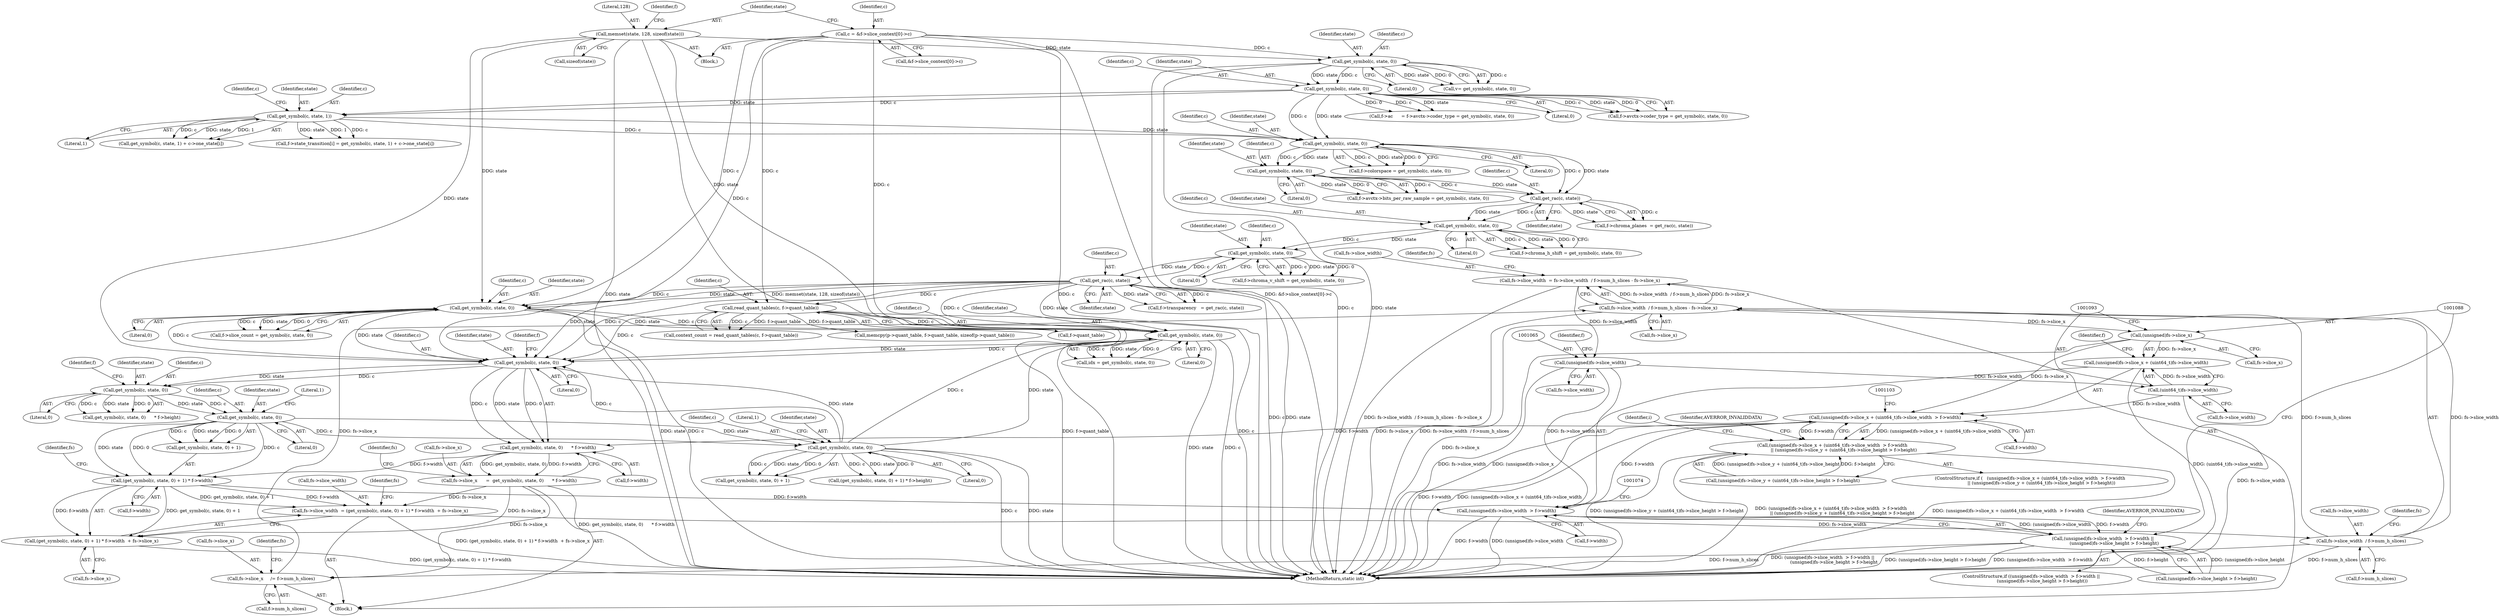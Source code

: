 digraph "1_FFmpeg_547d690d676064069d44703a1917e0dab7e33445@integer" {
"1001031" [label="(Call,fs->slice_width  = fs->slice_width  / f->num_h_slices - fs->slice_x)"];
"1001035" [label="(Call,fs->slice_width  / f->num_h_slices - fs->slice_x)"];
"1001036" [label="(Call,fs->slice_width  / f->num_h_slices)"];
"1000981" [label="(Call,fs->slice_width  = (get_symbol(c, state, 0) + 1) * f->width  + fs->slice_x)"];
"1000986" [label="(Call,(get_symbol(c, state, 0) + 1) * f->width)"];
"1000988" [label="(Call,get_symbol(c, state, 0))"];
"1000974" [label="(Call,get_symbol(c, state, 0))"];
"1000962" [label="(Call,get_symbol(c, state, 0))"];
"1001147" [label="(Call,get_symbol(c, state, 0))"];
"1001006" [label="(Call,get_symbol(c, state, 0))"];
"1000113" [label="(Call,c = &f->slice_context[0]->c)"];
"1000814" [label="(Call,get_symbol(c, state, 0))"];
"1000258" [label="(Call,get_rac(c, state))"];
"1000250" [label="(Call,get_symbol(c, state, 0))"];
"1000242" [label="(Call,get_symbol(c, state, 0))"];
"1000235" [label="(Call,get_rac(c, state))"];
"1000227" [label="(Call,get_symbol(c, state, 0))"];
"1000211" [label="(Call,get_symbol(c, state, 0))"];
"1000171" [label="(Call,get_symbol(c, state, 0))"];
"1000138" [label="(Call,get_symbol(c, state, 0))"];
"1000123" [label="(Call,memset(state, 128, sizeof(state)))"];
"1000198" [label="(Call,get_symbol(c, state, 1))"];
"1000784" [label="(Call,read_quant_tables(c, f->quant_table))"];
"1000961" [label="(Call,get_symbol(c, state, 0)      * f->width)"];
"1001085" [label="(Call,(unsigned)fs->slice_x + (uint64_t)fs->slice_width  > f->width)"];
"1001087" [label="(Call,(unsigned)fs->slice_x)"];
"1001092" [label="(Call,(uint64_t)fs->slice_width)"];
"1001064" [label="(Call,(unsigned)fs->slice_width)"];
"1001031" [label="(Call,fs->slice_width  = fs->slice_width  / f->num_h_slices - fs->slice_x)"];
"1001063" [label="(Call,(unsigned)fs->slice_width  > f->width)"];
"1000957" [label="(Call,fs->slice_x      =  get_symbol(c, state, 0)      * f->width)"];
"1001017" [label="(Call,fs->slice_x     /= f->num_h_slices)"];
"1001062" [label="(Call,(unsigned)fs->slice_width  > f->width ||\n                (unsigned)fs->slice_height > f->height)"];
"1001086" [label="(Call,(unsigned)fs->slice_x + (uint64_t)fs->slice_width)"];
"1000985" [label="(Call,(get_symbol(c, state, 0) + 1) * f->width  + fs->slice_x)"];
"1001084" [label="(Call,(unsigned)fs->slice_x + (uint64_t)fs->slice_width  > f->width\n                || (unsigned)fs->slice_y + (uint64_t)fs->slice_height > f->height)"];
"1000990" [label="(Identifier,state)"];
"1001063" [label="(Call,(unsigned)fs->slice_width  > f->width)"];
"1001008" [label="(Identifier,state)"];
"1000243" [label="(Identifier,c)"];
"1000254" [label="(Call,f->transparency   = get_rac(c, state))"];
"1000810" [label="(Call,f->slice_count = get_symbol(c, state, 0))"];
"1000231" [label="(Call,f->chroma_planes  = get_rac(c, state))"];
"1000229" [label="(Identifier,state)"];
"1001017" [label="(Call,fs->slice_x     /= f->num_h_slices)"];
"1000114" [label="(Identifier,c)"];
"1000200" [label="(Identifier,state)"];
"1000971" [label="(Identifier,fs)"];
"1001062" [label="(Call,(unsigned)fs->slice_width  > f->width ||\n                (unsigned)fs->slice_height > f->height)"];
"1001092" [label="(Call,(uint64_t)fs->slice_width)"];
"1000207" [label="(Call,f->colorspace = get_symbol(c, state, 0))"];
"1001089" [label="(Call,fs->slice_x)"];
"1001005" [label="(Call,get_symbol(c, state, 0) + 1)"];
"1001004" [label="(Call,(get_symbol(c, state, 0) + 1) * f->height)"];
"1001037" [label="(Call,fs->slice_width)"];
"1001040" [label="(Call,f->num_h_slices)"];
"1001043" [label="(Call,fs->slice_x)"];
"1000966" [label="(Call,f->width)"];
"1000171" [label="(Call,get_symbol(c, state, 0))"];
"1000963" [label="(Identifier,c)"];
"1000964" [label="(Identifier,state)"];
"1000814" [label="(Call,get_symbol(c, state, 0))"];
"1000199" [label="(Identifier,c)"];
"1000246" [label="(Call,f->chroma_v_shift = get_symbol(c, state, 0))"];
"1000212" [label="(Identifier,c)"];
"1000987" [label="(Call,get_symbol(c, state, 0) + 1)"];
"1001116" [label="(Identifier,AVERROR_INVALIDDATA)"];
"1000958" [label="(Call,fs->slice_x)"];
"1000123" [label="(Call,memset(state, 128, sizeof(state)))"];
"1000973" [label="(Call,get_symbol(c, state, 0)      * f->height)"];
"1000161" [label="(Call,f->ac      = f->avctx->coder_type = get_symbol(c, state, 0))"];
"1000228" [label="(Identifier,c)"];
"1001241" [label="(MethodReturn,static int)"];
"1001149" [label="(Identifier,state)"];
"1000259" [label="(Identifier,c)"];
"1000124" [label="(Identifier,state)"];
"1000997" [label="(Identifier,fs)"];
"1001082" [label="(Identifier,AVERROR_INVALIDDATA)"];
"1000242" [label="(Call,get_symbol(c, state, 0))"];
"1000230" [label="(Literal,0)"];
"1000957" [label="(Call,fs->slice_x      =  get_symbol(c, state, 0)      * f->width)"];
"1000245" [label="(Literal,0)"];
"1000227" [label="(Call,get_symbol(c, state, 0))"];
"1001085" [label="(Call,(unsigned)fs->slice_x + (uint64_t)fs->slice_width  > f->width)"];
"1001026" [label="(Identifier,fs)"];
"1000125" [label="(Literal,128)"];
"1000173" [label="(Identifier,state)"];
"1001061" [label="(ControlStructure,if ((unsigned)fs->slice_width  > f->width ||\n                (unsigned)fs->slice_height > f->height))"];
"1000962" [label="(Call,get_symbol(c, state, 0))"];
"1000992" [label="(Literal,1)"];
"1001072" [label="(Call,(unsigned)fs->slice_height > f->height)"];
"1001018" [label="(Call,fs->slice_x)"];
"1000244" [label="(Identifier,state)"];
"1000131" [label="(Identifier,f)"];
"1000986" [label="(Call,(get_symbol(c, state, 0) + 1) * f->width)"];
"1001006" [label="(Call,get_symbol(c, state, 0))"];
"1000138" [label="(Call,get_symbol(c, state, 0))"];
"1000981" [label="(Call,fs->slice_width  = (get_symbol(c, state, 0) + 1) * f->width  + fs->slice_x)"];
"1000982" [label="(Call,fs->slice_width)"];
"1001032" [label="(Call,fs->slice_width)"];
"1001100" [label="(Call,(unsigned)fs->slice_y + (uint64_t)fs->slice_height > f->height)"];
"1001048" [label="(Identifier,fs)"];
"1001094" [label="(Call,fs->slice_width)"];
"1001001" [label="(Identifier,fs)"];
"1000784" [label="(Call,read_quant_tables(c, f->quant_table))"];
"1000961" [label="(Call,get_symbol(c, state, 0)      * f->width)"];
"1000815" [label="(Identifier,c)"];
"1000238" [label="(Call,f->chroma_h_shift = get_symbol(c, state, 0))"];
"1000141" [label="(Literal,0)"];
"1000250" [label="(Call,get_symbol(c, state, 0))"];
"1000988" [label="(Call,get_symbol(c, state, 0))"];
"1001036" [label="(Call,fs->slice_width  / f->num_h_slices)"];
"1000172" [label="(Identifier,c)"];
"1000786" [label="(Call,f->quant_table)"];
"1000191" [label="(Call,f->state_transition[i] = get_symbol(c, state, 1) + c->one_state[i])"];
"1000140" [label="(Identifier,state)"];
"1000260" [label="(Identifier,state)"];
"1001070" [label="(Identifier,f)"];
"1000139" [label="(Identifier,c)"];
"1000782" [label="(Call,context_count = read_quant_tables(c, f->quant_table))"];
"1001007" [label="(Identifier,c)"];
"1001087" [label="(Call,(unsigned)fs->slice_x)"];
"1000251" [label="(Identifier,c)"];
"1000174" [label="(Literal,0)"];
"1000126" [label="(Call,sizeof(state))"];
"1001098" [label="(Identifier,f)"];
"1000965" [label="(Literal,0)"];
"1001021" [label="(Call,f->num_h_slices)"];
"1000213" [label="(Identifier,state)"];
"1000198" [label="(Call,get_symbol(c, state, 1))"];
"1001148" [label="(Identifier,c)"];
"1001064" [label="(Call,(unsigned)fs->slice_width)"];
"1001031" [label="(Call,fs->slice_width  = fs->slice_width  / f->num_h_slices - fs->slice_x)"];
"1000967" [label="(Identifier,f)"];
"1000991" [label="(Literal,0)"];
"1001010" [label="(Literal,1)"];
"1000785" [label="(Identifier,c)"];
"1001044" [label="(Identifier,fs)"];
"1000975" [label="(Identifier,c)"];
"1001147" [label="(Call,get_symbol(c, state, 0))"];
"1000204" [label="(Identifier,c)"];
"1000201" [label="(Literal,1)"];
"1000993" [label="(Call,f->width)"];
"1001066" [label="(Call,fs->slice_width)"];
"1000258" [label="(Call,get_rac(c, state))"];
"1001035" [label="(Call,fs->slice_width  / f->num_h_slices - fs->slice_x)"];
"1000979" [label="(Identifier,f)"];
"1000976" [label="(Identifier,state)"];
"1000165" [label="(Call,f->avctx->coder_type = get_symbol(c, state, 0))"];
"1000197" [label="(Call,get_symbol(c, state, 1) + c->one_state[i])"];
"1001097" [label="(Call,f->width)"];
"1001083" [label="(ControlStructure,if (   (unsigned)fs->slice_x + (uint64_t)fs->slice_width  > f->width\n                || (unsigned)fs->slice_y + (uint64_t)fs->slice_height > f->height))"];
"1000237" [label="(Identifier,state)"];
"1000113" [label="(Call,c = &f->slice_context[0]->c)"];
"1000985" [label="(Call,(get_symbol(c, state, 0) + 1) * f->width  + fs->slice_x)"];
"1000235" [label="(Call,get_rac(c, state))"];
"1000214" [label="(Literal,0)"];
"1000996" [label="(Call,fs->slice_x)"];
"1001195" [label="(Call,memcpy(p->quant_table, f->quant_table, sizeof(p->quant_table)))"];
"1001145" [label="(Call,idx = get_symbol(c, state, 0))"];
"1000252" [label="(Identifier,state)"];
"1001009" [label="(Literal,0)"];
"1000221" [label="(Call,f->avctx->bits_per_raw_sample = get_symbol(c, state, 0))"];
"1000956" [label="(Block,)"];
"1000816" [label="(Identifier,state)"];
"1000136" [label="(Call,v= get_symbol(c, state, 0))"];
"1000253" [label="(Literal,0)"];
"1000236" [label="(Identifier,c)"];
"1000977" [label="(Literal,0)"];
"1000115" [label="(Call,&f->slice_context[0]->c)"];
"1000817" [label="(Literal,0)"];
"1000989" [label="(Identifier,c)"];
"1000104" [label="(Block,)"];
"1001086" [label="(Call,(unsigned)fs->slice_x + (uint64_t)fs->slice_width)"];
"1001150" [label="(Literal,0)"];
"1001084" [label="(Call,(unsigned)fs->slice_x + (uint64_t)fs->slice_width  > f->width\n                || (unsigned)fs->slice_y + (uint64_t)fs->slice_height > f->height)"];
"1001069" [label="(Call,f->width)"];
"1000211" [label="(Call,get_symbol(c, state, 0))"];
"1000974" [label="(Call,get_symbol(c, state, 0))"];
"1001119" [label="(Identifier,i)"];
"1001031" -> "1000956"  [label="AST: "];
"1001031" -> "1001035"  [label="CFG: "];
"1001032" -> "1001031"  [label="AST: "];
"1001035" -> "1001031"  [label="AST: "];
"1001048" -> "1001031"  [label="CFG: "];
"1001031" -> "1001241"  [label="DDG: fs->slice_width  / f->num_h_slices - fs->slice_x"];
"1001035" -> "1001031"  [label="DDG: fs->slice_width  / f->num_h_slices"];
"1001035" -> "1001031"  [label="DDG: fs->slice_x"];
"1001031" -> "1001064"  [label="DDG: fs->slice_width"];
"1001035" -> "1001043"  [label="CFG: "];
"1001036" -> "1001035"  [label="AST: "];
"1001043" -> "1001035"  [label="AST: "];
"1001035" -> "1001241"  [label="DDG: fs->slice_width  / f->num_h_slices"];
"1001035" -> "1001241"  [label="DDG: fs->slice_x"];
"1001036" -> "1001035"  [label="DDG: fs->slice_width"];
"1001036" -> "1001035"  [label="DDG: f->num_h_slices"];
"1001017" -> "1001035"  [label="DDG: fs->slice_x"];
"1001035" -> "1001087"  [label="DDG: fs->slice_x"];
"1001036" -> "1001040"  [label="CFG: "];
"1001037" -> "1001036"  [label="AST: "];
"1001040" -> "1001036"  [label="AST: "];
"1001044" -> "1001036"  [label="CFG: "];
"1001036" -> "1001241"  [label="DDG: f->num_h_slices"];
"1001036" -> "1001017"  [label="DDG: f->num_h_slices"];
"1000981" -> "1001036"  [label="DDG: fs->slice_width"];
"1000981" -> "1000956"  [label="AST: "];
"1000981" -> "1000985"  [label="CFG: "];
"1000982" -> "1000981"  [label="AST: "];
"1000985" -> "1000981"  [label="AST: "];
"1001001" -> "1000981"  [label="CFG: "];
"1000981" -> "1001241"  [label="DDG: (get_symbol(c, state, 0) + 1) * f->width  + fs->slice_x"];
"1000986" -> "1000981"  [label="DDG: get_symbol(c, state, 0) + 1"];
"1000986" -> "1000981"  [label="DDG: f->width"];
"1000957" -> "1000981"  [label="DDG: fs->slice_x"];
"1000986" -> "1000985"  [label="AST: "];
"1000986" -> "1000993"  [label="CFG: "];
"1000987" -> "1000986"  [label="AST: "];
"1000993" -> "1000986"  [label="AST: "];
"1000997" -> "1000986"  [label="CFG: "];
"1000986" -> "1000985"  [label="DDG: get_symbol(c, state, 0) + 1"];
"1000986" -> "1000985"  [label="DDG: f->width"];
"1000988" -> "1000986"  [label="DDG: c"];
"1000988" -> "1000986"  [label="DDG: state"];
"1000988" -> "1000986"  [label="DDG: 0"];
"1000961" -> "1000986"  [label="DDG: f->width"];
"1000986" -> "1001063"  [label="DDG: f->width"];
"1000988" -> "1000987"  [label="AST: "];
"1000988" -> "1000991"  [label="CFG: "];
"1000989" -> "1000988"  [label="AST: "];
"1000990" -> "1000988"  [label="AST: "];
"1000991" -> "1000988"  [label="AST: "];
"1000992" -> "1000988"  [label="CFG: "];
"1000988" -> "1000987"  [label="DDG: c"];
"1000988" -> "1000987"  [label="DDG: state"];
"1000988" -> "1000987"  [label="DDG: 0"];
"1000974" -> "1000988"  [label="DDG: c"];
"1000974" -> "1000988"  [label="DDG: state"];
"1000988" -> "1001006"  [label="DDG: c"];
"1000988" -> "1001006"  [label="DDG: state"];
"1000974" -> "1000973"  [label="AST: "];
"1000974" -> "1000977"  [label="CFG: "];
"1000975" -> "1000974"  [label="AST: "];
"1000976" -> "1000974"  [label="AST: "];
"1000977" -> "1000974"  [label="AST: "];
"1000979" -> "1000974"  [label="CFG: "];
"1000974" -> "1000973"  [label="DDG: c"];
"1000974" -> "1000973"  [label="DDG: state"];
"1000974" -> "1000973"  [label="DDG: 0"];
"1000962" -> "1000974"  [label="DDG: c"];
"1000962" -> "1000974"  [label="DDG: state"];
"1000962" -> "1000961"  [label="AST: "];
"1000962" -> "1000965"  [label="CFG: "];
"1000963" -> "1000962"  [label="AST: "];
"1000964" -> "1000962"  [label="AST: "];
"1000965" -> "1000962"  [label="AST: "];
"1000967" -> "1000962"  [label="CFG: "];
"1000962" -> "1000961"  [label="DDG: c"];
"1000962" -> "1000961"  [label="DDG: state"];
"1000962" -> "1000961"  [label="DDG: 0"];
"1001147" -> "1000962"  [label="DDG: c"];
"1001147" -> "1000962"  [label="DDG: state"];
"1001006" -> "1000962"  [label="DDG: c"];
"1001006" -> "1000962"  [label="DDG: state"];
"1000113" -> "1000962"  [label="DDG: c"];
"1000814" -> "1000962"  [label="DDG: c"];
"1000814" -> "1000962"  [label="DDG: state"];
"1000258" -> "1000962"  [label="DDG: c"];
"1000258" -> "1000962"  [label="DDG: state"];
"1000784" -> "1000962"  [label="DDG: c"];
"1000123" -> "1000962"  [label="DDG: state"];
"1001147" -> "1001145"  [label="AST: "];
"1001147" -> "1001150"  [label="CFG: "];
"1001148" -> "1001147"  [label="AST: "];
"1001149" -> "1001147"  [label="AST: "];
"1001150" -> "1001147"  [label="AST: "];
"1001145" -> "1001147"  [label="CFG: "];
"1001147" -> "1001241"  [label="DDG: c"];
"1001147" -> "1001241"  [label="DDG: state"];
"1001147" -> "1001145"  [label="DDG: c"];
"1001147" -> "1001145"  [label="DDG: state"];
"1001147" -> "1001145"  [label="DDG: 0"];
"1001006" -> "1001147"  [label="DDG: c"];
"1001006" -> "1001147"  [label="DDG: state"];
"1000113" -> "1001147"  [label="DDG: c"];
"1000814" -> "1001147"  [label="DDG: c"];
"1000814" -> "1001147"  [label="DDG: state"];
"1000258" -> "1001147"  [label="DDG: c"];
"1000258" -> "1001147"  [label="DDG: state"];
"1000784" -> "1001147"  [label="DDG: c"];
"1000123" -> "1001147"  [label="DDG: state"];
"1001006" -> "1001005"  [label="AST: "];
"1001006" -> "1001009"  [label="CFG: "];
"1001007" -> "1001006"  [label="AST: "];
"1001008" -> "1001006"  [label="AST: "];
"1001009" -> "1001006"  [label="AST: "];
"1001010" -> "1001006"  [label="CFG: "];
"1001006" -> "1001241"  [label="DDG: state"];
"1001006" -> "1001241"  [label="DDG: c"];
"1001006" -> "1001004"  [label="DDG: c"];
"1001006" -> "1001004"  [label="DDG: state"];
"1001006" -> "1001004"  [label="DDG: 0"];
"1001006" -> "1001005"  [label="DDG: c"];
"1001006" -> "1001005"  [label="DDG: state"];
"1001006" -> "1001005"  [label="DDG: 0"];
"1000113" -> "1000104"  [label="AST: "];
"1000113" -> "1000115"  [label="CFG: "];
"1000114" -> "1000113"  [label="AST: "];
"1000115" -> "1000113"  [label="AST: "];
"1000124" -> "1000113"  [label="CFG: "];
"1000113" -> "1001241"  [label="DDG: c"];
"1000113" -> "1001241"  [label="DDG: &f->slice_context[0]->c"];
"1000113" -> "1000138"  [label="DDG: c"];
"1000113" -> "1000784"  [label="DDG: c"];
"1000113" -> "1000814"  [label="DDG: c"];
"1000814" -> "1000810"  [label="AST: "];
"1000814" -> "1000817"  [label="CFG: "];
"1000815" -> "1000814"  [label="AST: "];
"1000816" -> "1000814"  [label="AST: "];
"1000817" -> "1000814"  [label="AST: "];
"1000810" -> "1000814"  [label="CFG: "];
"1000814" -> "1001241"  [label="DDG: state"];
"1000814" -> "1001241"  [label="DDG: c"];
"1000814" -> "1000810"  [label="DDG: c"];
"1000814" -> "1000810"  [label="DDG: state"];
"1000814" -> "1000810"  [label="DDG: 0"];
"1000258" -> "1000814"  [label="DDG: c"];
"1000258" -> "1000814"  [label="DDG: state"];
"1000123" -> "1000814"  [label="DDG: state"];
"1000258" -> "1000254"  [label="AST: "];
"1000258" -> "1000260"  [label="CFG: "];
"1000259" -> "1000258"  [label="AST: "];
"1000260" -> "1000258"  [label="AST: "];
"1000254" -> "1000258"  [label="CFG: "];
"1000258" -> "1001241"  [label="DDG: c"];
"1000258" -> "1001241"  [label="DDG: state"];
"1000258" -> "1000254"  [label="DDG: c"];
"1000258" -> "1000254"  [label="DDG: state"];
"1000250" -> "1000258"  [label="DDG: c"];
"1000250" -> "1000258"  [label="DDG: state"];
"1000258" -> "1000784"  [label="DDG: c"];
"1000250" -> "1000246"  [label="AST: "];
"1000250" -> "1000253"  [label="CFG: "];
"1000251" -> "1000250"  [label="AST: "];
"1000252" -> "1000250"  [label="AST: "];
"1000253" -> "1000250"  [label="AST: "];
"1000246" -> "1000250"  [label="CFG: "];
"1000250" -> "1000246"  [label="DDG: c"];
"1000250" -> "1000246"  [label="DDG: state"];
"1000250" -> "1000246"  [label="DDG: 0"];
"1000242" -> "1000250"  [label="DDG: c"];
"1000242" -> "1000250"  [label="DDG: state"];
"1000242" -> "1000238"  [label="AST: "];
"1000242" -> "1000245"  [label="CFG: "];
"1000243" -> "1000242"  [label="AST: "];
"1000244" -> "1000242"  [label="AST: "];
"1000245" -> "1000242"  [label="AST: "];
"1000238" -> "1000242"  [label="CFG: "];
"1000242" -> "1000238"  [label="DDG: c"];
"1000242" -> "1000238"  [label="DDG: state"];
"1000242" -> "1000238"  [label="DDG: 0"];
"1000235" -> "1000242"  [label="DDG: c"];
"1000235" -> "1000242"  [label="DDG: state"];
"1000235" -> "1000231"  [label="AST: "];
"1000235" -> "1000237"  [label="CFG: "];
"1000236" -> "1000235"  [label="AST: "];
"1000237" -> "1000235"  [label="AST: "];
"1000231" -> "1000235"  [label="CFG: "];
"1000235" -> "1000231"  [label="DDG: c"];
"1000235" -> "1000231"  [label="DDG: state"];
"1000227" -> "1000235"  [label="DDG: c"];
"1000227" -> "1000235"  [label="DDG: state"];
"1000211" -> "1000235"  [label="DDG: c"];
"1000211" -> "1000235"  [label="DDG: state"];
"1000227" -> "1000221"  [label="AST: "];
"1000227" -> "1000230"  [label="CFG: "];
"1000228" -> "1000227"  [label="AST: "];
"1000229" -> "1000227"  [label="AST: "];
"1000230" -> "1000227"  [label="AST: "];
"1000221" -> "1000227"  [label="CFG: "];
"1000227" -> "1000221"  [label="DDG: c"];
"1000227" -> "1000221"  [label="DDG: state"];
"1000227" -> "1000221"  [label="DDG: 0"];
"1000211" -> "1000227"  [label="DDG: c"];
"1000211" -> "1000227"  [label="DDG: state"];
"1000211" -> "1000207"  [label="AST: "];
"1000211" -> "1000214"  [label="CFG: "];
"1000212" -> "1000211"  [label="AST: "];
"1000213" -> "1000211"  [label="AST: "];
"1000214" -> "1000211"  [label="AST: "];
"1000207" -> "1000211"  [label="CFG: "];
"1000211" -> "1000207"  [label="DDG: c"];
"1000211" -> "1000207"  [label="DDG: state"];
"1000211" -> "1000207"  [label="DDG: 0"];
"1000171" -> "1000211"  [label="DDG: c"];
"1000171" -> "1000211"  [label="DDG: state"];
"1000198" -> "1000211"  [label="DDG: c"];
"1000198" -> "1000211"  [label="DDG: state"];
"1000171" -> "1000165"  [label="AST: "];
"1000171" -> "1000174"  [label="CFG: "];
"1000172" -> "1000171"  [label="AST: "];
"1000173" -> "1000171"  [label="AST: "];
"1000174" -> "1000171"  [label="AST: "];
"1000165" -> "1000171"  [label="CFG: "];
"1000171" -> "1000161"  [label="DDG: c"];
"1000171" -> "1000161"  [label="DDG: state"];
"1000171" -> "1000161"  [label="DDG: 0"];
"1000171" -> "1000165"  [label="DDG: c"];
"1000171" -> "1000165"  [label="DDG: state"];
"1000171" -> "1000165"  [label="DDG: 0"];
"1000138" -> "1000171"  [label="DDG: c"];
"1000138" -> "1000171"  [label="DDG: state"];
"1000171" -> "1000198"  [label="DDG: c"];
"1000171" -> "1000198"  [label="DDG: state"];
"1000138" -> "1000136"  [label="AST: "];
"1000138" -> "1000141"  [label="CFG: "];
"1000139" -> "1000138"  [label="AST: "];
"1000140" -> "1000138"  [label="AST: "];
"1000141" -> "1000138"  [label="AST: "];
"1000136" -> "1000138"  [label="CFG: "];
"1000138" -> "1001241"  [label="DDG: c"];
"1000138" -> "1001241"  [label="DDG: state"];
"1000138" -> "1000136"  [label="DDG: c"];
"1000138" -> "1000136"  [label="DDG: state"];
"1000138" -> "1000136"  [label="DDG: 0"];
"1000123" -> "1000138"  [label="DDG: state"];
"1000123" -> "1000104"  [label="AST: "];
"1000123" -> "1000126"  [label="CFG: "];
"1000124" -> "1000123"  [label="AST: "];
"1000125" -> "1000123"  [label="AST: "];
"1000126" -> "1000123"  [label="AST: "];
"1000131" -> "1000123"  [label="CFG: "];
"1000123" -> "1001241"  [label="DDG: memset(state, 128, sizeof(state))"];
"1000123" -> "1001241"  [label="DDG: state"];
"1000198" -> "1000197"  [label="AST: "];
"1000198" -> "1000201"  [label="CFG: "];
"1000199" -> "1000198"  [label="AST: "];
"1000200" -> "1000198"  [label="AST: "];
"1000201" -> "1000198"  [label="AST: "];
"1000204" -> "1000198"  [label="CFG: "];
"1000198" -> "1000191"  [label="DDG: c"];
"1000198" -> "1000191"  [label="DDG: state"];
"1000198" -> "1000191"  [label="DDG: 1"];
"1000198" -> "1000197"  [label="DDG: c"];
"1000198" -> "1000197"  [label="DDG: state"];
"1000198" -> "1000197"  [label="DDG: 1"];
"1000784" -> "1000782"  [label="AST: "];
"1000784" -> "1000786"  [label="CFG: "];
"1000785" -> "1000784"  [label="AST: "];
"1000786" -> "1000784"  [label="AST: "];
"1000782" -> "1000784"  [label="CFG: "];
"1000784" -> "1001241"  [label="DDG: c"];
"1000784" -> "1001241"  [label="DDG: f->quant_table"];
"1000784" -> "1000782"  [label="DDG: c"];
"1000784" -> "1000782"  [label="DDG: f->quant_table"];
"1000784" -> "1001195"  [label="DDG: f->quant_table"];
"1000961" -> "1000957"  [label="AST: "];
"1000961" -> "1000966"  [label="CFG: "];
"1000966" -> "1000961"  [label="AST: "];
"1000957" -> "1000961"  [label="CFG: "];
"1000961" -> "1000957"  [label="DDG: get_symbol(c, state, 0)"];
"1000961" -> "1000957"  [label="DDG: f->width"];
"1001085" -> "1000961"  [label="DDG: f->width"];
"1001085" -> "1001084"  [label="AST: "];
"1001085" -> "1001097"  [label="CFG: "];
"1001086" -> "1001085"  [label="AST: "];
"1001097" -> "1001085"  [label="AST: "];
"1001103" -> "1001085"  [label="CFG: "];
"1001084" -> "1001085"  [label="CFG: "];
"1001085" -> "1001241"  [label="DDG: f->width"];
"1001085" -> "1001241"  [label="DDG: (unsigned)fs->slice_x + (uint64_t)fs->slice_width"];
"1001085" -> "1001084"  [label="DDG: (unsigned)fs->slice_x + (uint64_t)fs->slice_width"];
"1001085" -> "1001084"  [label="DDG: f->width"];
"1001087" -> "1001085"  [label="DDG: fs->slice_x"];
"1001092" -> "1001085"  [label="DDG: fs->slice_width"];
"1001063" -> "1001085"  [label="DDG: f->width"];
"1001087" -> "1001086"  [label="AST: "];
"1001087" -> "1001089"  [label="CFG: "];
"1001088" -> "1001087"  [label="AST: "];
"1001089" -> "1001087"  [label="AST: "];
"1001093" -> "1001087"  [label="CFG: "];
"1001087" -> "1001241"  [label="DDG: fs->slice_x"];
"1001087" -> "1001086"  [label="DDG: fs->slice_x"];
"1001092" -> "1001086"  [label="AST: "];
"1001092" -> "1001094"  [label="CFG: "];
"1001093" -> "1001092"  [label="AST: "];
"1001094" -> "1001092"  [label="AST: "];
"1001086" -> "1001092"  [label="CFG: "];
"1001092" -> "1001241"  [label="DDG: fs->slice_width"];
"1001092" -> "1001086"  [label="DDG: fs->slice_width"];
"1001064" -> "1001092"  [label="DDG: fs->slice_width"];
"1001064" -> "1001063"  [label="AST: "];
"1001064" -> "1001066"  [label="CFG: "];
"1001065" -> "1001064"  [label="AST: "];
"1001066" -> "1001064"  [label="AST: "];
"1001070" -> "1001064"  [label="CFG: "];
"1001064" -> "1001241"  [label="DDG: fs->slice_width"];
"1001064" -> "1001063"  [label="DDG: fs->slice_width"];
"1001063" -> "1001062"  [label="AST: "];
"1001063" -> "1001069"  [label="CFG: "];
"1001069" -> "1001063"  [label="AST: "];
"1001074" -> "1001063"  [label="CFG: "];
"1001062" -> "1001063"  [label="CFG: "];
"1001063" -> "1001241"  [label="DDG: (unsigned)fs->slice_width"];
"1001063" -> "1001241"  [label="DDG: f->width"];
"1001063" -> "1001062"  [label="DDG: (unsigned)fs->slice_width"];
"1001063" -> "1001062"  [label="DDG: f->width"];
"1000957" -> "1000956"  [label="AST: "];
"1000958" -> "1000957"  [label="AST: "];
"1000971" -> "1000957"  [label="CFG: "];
"1000957" -> "1001241"  [label="DDG: get_symbol(c, state, 0)      * f->width"];
"1000957" -> "1000985"  [label="DDG: fs->slice_x"];
"1000957" -> "1001017"  [label="DDG: fs->slice_x"];
"1001017" -> "1000956"  [label="AST: "];
"1001017" -> "1001021"  [label="CFG: "];
"1001018" -> "1001017"  [label="AST: "];
"1001021" -> "1001017"  [label="AST: "];
"1001026" -> "1001017"  [label="CFG: "];
"1001062" -> "1001061"  [label="AST: "];
"1001062" -> "1001072"  [label="CFG: "];
"1001072" -> "1001062"  [label="AST: "];
"1001082" -> "1001062"  [label="CFG: "];
"1001088" -> "1001062"  [label="CFG: "];
"1001062" -> "1001241"  [label="DDG: (unsigned)fs->slice_width  > f->width ||\n                (unsigned)fs->slice_height > f->height"];
"1001062" -> "1001241"  [label="DDG: (unsigned)fs->slice_height > f->height"];
"1001062" -> "1001241"  [label="DDG: (unsigned)fs->slice_width  > f->width"];
"1001072" -> "1001062"  [label="DDG: (unsigned)fs->slice_height"];
"1001072" -> "1001062"  [label="DDG: f->height"];
"1001098" -> "1001086"  [label="CFG: "];
"1001086" -> "1001241"  [label="DDG: (unsigned)fs->slice_x"];
"1001086" -> "1001241"  [label="DDG: (uint64_t)fs->slice_width"];
"1000985" -> "1000996"  [label="CFG: "];
"1000996" -> "1000985"  [label="AST: "];
"1000985" -> "1001241"  [label="DDG: (get_symbol(c, state, 0) + 1) * f->width"];
"1001084" -> "1001083"  [label="AST: "];
"1001084" -> "1001100"  [label="CFG: "];
"1001100" -> "1001084"  [label="AST: "];
"1001116" -> "1001084"  [label="CFG: "];
"1001119" -> "1001084"  [label="CFG: "];
"1001084" -> "1001241"  [label="DDG: (unsigned)fs->slice_x + (uint64_t)fs->slice_width  > f->width"];
"1001084" -> "1001241"  [label="DDG: (unsigned)fs->slice_y + (uint64_t)fs->slice_height > f->height"];
"1001084" -> "1001241"  [label="DDG: (unsigned)fs->slice_x + (uint64_t)fs->slice_width  > f->width\n                || (unsigned)fs->slice_y + (uint64_t)fs->slice_height > f->height"];
"1001100" -> "1001084"  [label="DDG: (unsigned)fs->slice_y + (uint64_t)fs->slice_height"];
"1001100" -> "1001084"  [label="DDG: f->height"];
}
